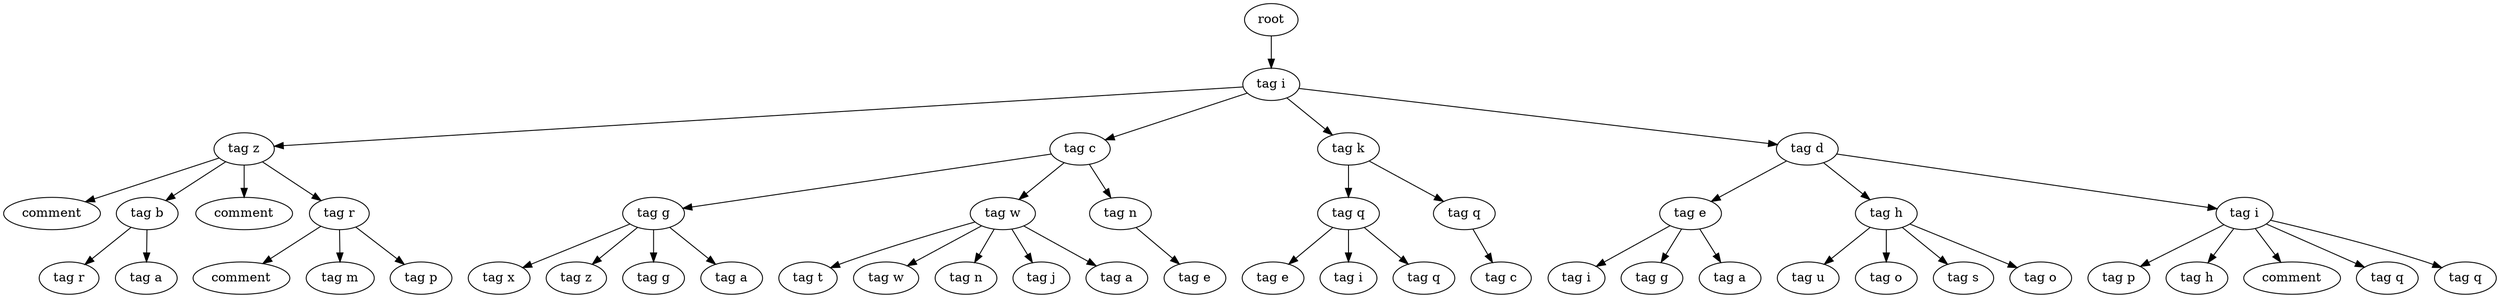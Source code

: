 digraph Tree{
0[label="root"];
0->00
00[label="tag i"];
00->000
000[label="tag z"];
000->0000
0000[label="comment"];
000->0001
0001[label="tag b"];
0001->00010
00010[label="tag r"];
0001->00011
00011[label="tag a"];
000->0002
0002[label="comment"];
000->0003
0003[label="tag r"];
0003->00030
00030[label="comment"];
0003->00031
00031[label="tag m"];
0003->00032
00032[label="tag p"];
00->001
001[label="tag c"];
001->0010
0010[label="tag g"];
0010->00100
00100[label="tag x"];
0010->00101
00101[label="tag z"];
0010->00102
00102[label="tag g"];
0010->00103
00103[label="tag a"];
001->0011
0011[label="tag w"];
0011->00110
00110[label="tag t"];
0011->00111
00111[label="tag w"];
0011->00112
00112[label="tag n"];
0011->00113
00113[label="tag j"];
0011->00114
00114[label="tag a"];
001->0012
0012[label="tag n"];
0012->00120
00120[label="tag e"];
00->002
002[label="tag k"];
002->0020
0020[label="tag q"];
0020->00200
00200[label="tag e"];
0020->00201
00201[label="tag i"];
0020->00202
00202[label="tag q"];
002->0021
0021[label="tag q"];
0021->00210
00210[label="tag c"];
00->003
003[label="tag d"];
003->0030
0030[label="tag e"];
0030->00300
00300[label="tag i"];
0030->00301
00301[label="tag g"];
0030->00302
00302[label="tag a"];
003->0031
0031[label="tag h"];
0031->00310
00310[label="tag u"];
0031->00311
00311[label="tag o"];
0031->00312
00312[label="tag s"];
0031->00313
00313[label="tag o"];
003->0032
0032[label="tag i"];
0032->00320
00320[label="tag p"];
0032->00321
00321[label="tag h"];
0032->00322
00322[label="comment"];
0032->00323
00323[label="tag q"];
0032->00324
00324[label="tag q"];
}
